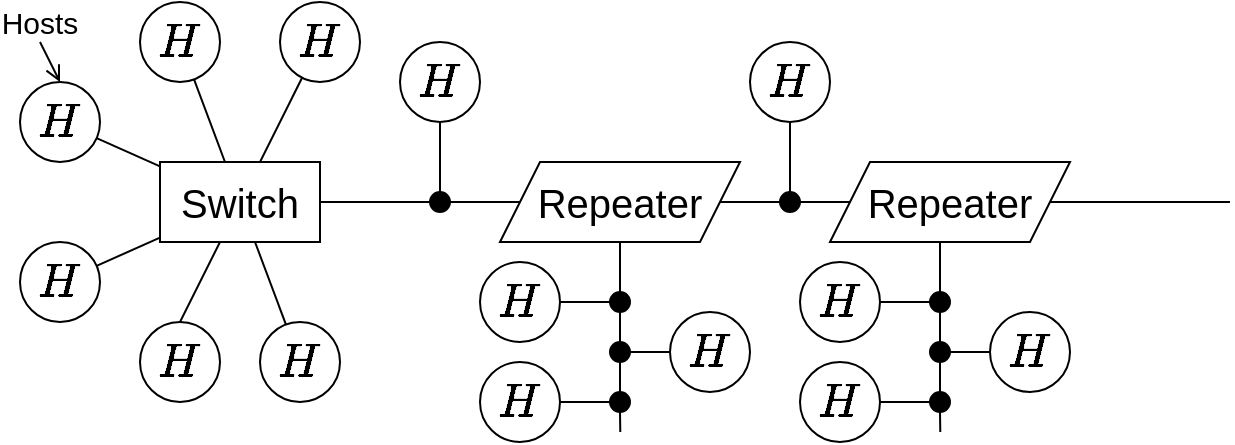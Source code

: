 <mxfile version="13.9.9" type="device"><diagram id="Pi-258HN37LNLtU3Z6bT" name="Page-1"><mxGraphModel dx="1086" dy="966" grid="1" gridSize="10" guides="1" tooltips="1" connect="1" arrows="1" fold="1" page="1" pageScale="1" pageWidth="850" pageHeight="1100" math="1" shadow="0"><root><mxCell id="0"/><mxCell id="1" parent="0"/><mxCell id="GYpQ1v1o9AomTfpGSQ-h-2" style="rounded=0;orthogonalLoop=1;jettySize=auto;html=1;exitX=0.5;exitY=0;exitDx=0;exitDy=0;fontSize=20;endArrow=none;endFill=0;" edge="1" parent="1" source="GYpQ1v1o9AomTfpGSQ-h-3" target="GYpQ1v1o9AomTfpGSQ-h-14"><mxGeometry relative="1" as="geometry"><mxPoint x="126.667" y="140" as="targetPoint"/></mxGeometry></mxCell><mxCell id="GYpQ1v1o9AomTfpGSQ-h-3" value="$$H$$" style="ellipse;whiteSpace=wrap;html=1;aspect=fixed;fontSize=20;" vertex="1" parent="1"><mxGeometry x="80" y="180" width="40" height="40" as="geometry"/></mxCell><mxCell id="GYpQ1v1o9AomTfpGSQ-h-4" value="$$H$$" style="ellipse;whiteSpace=wrap;html=1;aspect=fixed;fontSize=20;" vertex="1" parent="1"><mxGeometry x="140" y="180" width="40" height="40" as="geometry"/></mxCell><mxCell id="GYpQ1v1o9AomTfpGSQ-h-5" style="edgeStyle=none;rounded=0;orthogonalLoop=1;jettySize=auto;html=1;endArrow=none;endFill=0;fontSize=20;" edge="1" parent="1" source="GYpQ1v1o9AomTfpGSQ-h-6" target="GYpQ1v1o9AomTfpGSQ-h-14"><mxGeometry relative="1" as="geometry"><mxPoint x="90" y="140" as="targetPoint"/></mxGeometry></mxCell><mxCell id="GYpQ1v1o9AomTfpGSQ-h-6" value="$$H$$" style="ellipse;whiteSpace=wrap;html=1;aspect=fixed;fontSize=20;" vertex="1" parent="1"><mxGeometry x="20" y="140" width="40" height="40" as="geometry"/></mxCell><mxCell id="GYpQ1v1o9AomTfpGSQ-h-7" style="edgeStyle=none;rounded=0;orthogonalLoop=1;jettySize=auto;html=1;endArrow=none;endFill=0;fontSize=20;" edge="1" parent="1" source="GYpQ1v1o9AomTfpGSQ-h-8" target="GYpQ1v1o9AomTfpGSQ-h-14"><mxGeometry relative="1" as="geometry"><mxPoint x="90" y="100" as="targetPoint"/></mxGeometry></mxCell><mxCell id="GYpQ1v1o9AomTfpGSQ-h-8" value="$$H$$" style="ellipse;whiteSpace=wrap;html=1;aspect=fixed;fontSize=20;" vertex="1" parent="1"><mxGeometry x="20" y="60" width="40" height="40" as="geometry"/></mxCell><mxCell id="GYpQ1v1o9AomTfpGSQ-h-9" style="edgeStyle=none;rounded=0;orthogonalLoop=1;jettySize=auto;html=1;endArrow=none;endFill=0;fontSize=20;" edge="1" parent="1" source="GYpQ1v1o9AomTfpGSQ-h-14" target="GYpQ1v1o9AomTfpGSQ-h-4"><mxGeometry relative="1" as="geometry"><mxPoint x="145" y="140" as="sourcePoint"/></mxGeometry></mxCell><mxCell id="GYpQ1v1o9AomTfpGSQ-h-10" style="edgeStyle=none;rounded=0;orthogonalLoop=1;jettySize=auto;html=1;endArrow=none;endFill=0;fontSize=20;" edge="1" parent="1" source="GYpQ1v1o9AomTfpGSQ-h-11" target="GYpQ1v1o9AomTfpGSQ-h-14"><mxGeometry relative="1" as="geometry"><mxPoint x="130" y="100" as="targetPoint"/></mxGeometry></mxCell><mxCell id="GYpQ1v1o9AomTfpGSQ-h-11" value="$$H$$" style="ellipse;whiteSpace=wrap;html=1;aspect=fixed;fontSize=20;" vertex="1" parent="1"><mxGeometry x="80" y="20" width="40" height="40" as="geometry"/></mxCell><mxCell id="GYpQ1v1o9AomTfpGSQ-h-12" style="edgeStyle=none;rounded=0;orthogonalLoop=1;jettySize=auto;html=1;endArrow=none;endFill=0;fontSize=20;" edge="1" parent="1" source="GYpQ1v1o9AomTfpGSQ-h-13" target="GYpQ1v1o9AomTfpGSQ-h-14"><mxGeometry relative="1" as="geometry"><mxPoint x="147.5" y="100" as="targetPoint"/></mxGeometry></mxCell><mxCell id="GYpQ1v1o9AomTfpGSQ-h-13" value="$$H$$" style="ellipse;whiteSpace=wrap;html=1;aspect=fixed;fontSize=20;" vertex="1" parent="1"><mxGeometry x="150" y="20" width="40" height="40" as="geometry"/></mxCell><mxCell id="GYpQ1v1o9AomTfpGSQ-h-20" style="edgeStyle=orthogonalEdgeStyle;rounded=0;orthogonalLoop=1;jettySize=auto;html=1;exitX=1;exitY=0.5;exitDx=0;exitDy=0;endArrow=none;endFill=0;" edge="1" parent="1" source="GYpQ1v1o9AomTfpGSQ-h-25" target="GYpQ1v1o9AomTfpGSQ-h-19"><mxGeometry relative="1" as="geometry"/></mxCell><mxCell id="GYpQ1v1o9AomTfpGSQ-h-14" value="Switch" style="rounded=0;whiteSpace=wrap;html=1;fontSize=20;" vertex="1" parent="1"><mxGeometry x="90" y="100" width="80" height="40" as="geometry"/></mxCell><mxCell id="GYpQ1v1o9AomTfpGSQ-h-15" style="edgeStyle=none;rounded=0;orthogonalLoop=1;jettySize=auto;html=1;exitX=0.5;exitY=1;exitDx=0;exitDy=0;entryX=0.5;entryY=0;entryDx=0;entryDy=0;endArrow=open;endFill=0;fontSize=20;" edge="1" parent="1" source="GYpQ1v1o9AomTfpGSQ-h-16" target="GYpQ1v1o9AomTfpGSQ-h-8"><mxGeometry relative="1" as="geometry"/></mxCell><mxCell id="GYpQ1v1o9AomTfpGSQ-h-16" value="Hosts" style="text;html=1;strokeColor=none;fillColor=none;align=center;verticalAlign=middle;whiteSpace=wrap;rounded=0;fontSize=15;" vertex="1" parent="1"><mxGeometry x="10" y="20" width="40" height="20" as="geometry"/></mxCell><mxCell id="GYpQ1v1o9AomTfpGSQ-h-22" style="edgeStyle=orthogonalEdgeStyle;rounded=0;orthogonalLoop=1;jettySize=auto;html=1;exitX=1;exitY=0.5;exitDx=0;exitDy=0;entryX=0;entryY=0.5;entryDx=0;entryDy=0;endArrow=none;endFill=0;" edge="1" parent="1" source="GYpQ1v1o9AomTfpGSQ-h-43" target="GYpQ1v1o9AomTfpGSQ-h-21"><mxGeometry relative="1" as="geometry"/></mxCell><mxCell id="GYpQ1v1o9AomTfpGSQ-h-29" style="edgeStyle=orthogonalEdgeStyle;rounded=0;orthogonalLoop=1;jettySize=auto;html=1;exitX=0.5;exitY=1;exitDx=0;exitDy=0;endArrow=none;endFill=0;" edge="1" parent="1" source="GYpQ1v1o9AomTfpGSQ-h-34"><mxGeometry relative="1" as="geometry"><mxPoint x="320.143" y="235" as="targetPoint"/></mxGeometry></mxCell><mxCell id="GYpQ1v1o9AomTfpGSQ-h-19" value="&lt;span style=&quot;font-size: 20px&quot;&gt;Repeater&lt;/span&gt;" style="shape=parallelogram;perimeter=parallelogramPerimeter;whiteSpace=wrap;html=1;fixedSize=1;" vertex="1" parent="1"><mxGeometry x="260" y="100" width="120" height="40" as="geometry"/></mxCell><mxCell id="GYpQ1v1o9AomTfpGSQ-h-23" style="edgeStyle=orthogonalEdgeStyle;rounded=0;orthogonalLoop=1;jettySize=auto;html=1;exitX=1;exitY=0.5;exitDx=0;exitDy=0;endArrow=none;endFill=0;" edge="1" parent="1" source="GYpQ1v1o9AomTfpGSQ-h-21"><mxGeometry relative="1" as="geometry"><mxPoint x="625" y="120" as="targetPoint"/></mxGeometry></mxCell><mxCell id="GYpQ1v1o9AomTfpGSQ-h-24" style="edgeStyle=orthogonalEdgeStyle;rounded=0;orthogonalLoop=1;jettySize=auto;html=1;exitX=0.5;exitY=1;exitDx=0;exitDy=0;endArrow=none;endFill=0;" edge="1" parent="1" source="GYpQ1v1o9AomTfpGSQ-h-21"><mxGeometry relative="1" as="geometry"><mxPoint x="480" y="170" as="targetPoint"/></mxGeometry></mxCell><mxCell id="GYpQ1v1o9AomTfpGSQ-h-21" value="&lt;span style=&quot;font-size: 20px&quot;&gt;Repeater&lt;/span&gt;" style="shape=parallelogram;perimeter=parallelogramPerimeter;whiteSpace=wrap;html=1;fixedSize=1;" vertex="1" parent="1"><mxGeometry x="425" y="100" width="120" height="40" as="geometry"/></mxCell><mxCell id="GYpQ1v1o9AomTfpGSQ-h-25" value="" style="ellipse;whiteSpace=wrap;html=1;aspect=fixed;fillColor=#000000;" vertex="1" parent="1"><mxGeometry x="225" y="115" width="10" height="10" as="geometry"/></mxCell><mxCell id="GYpQ1v1o9AomTfpGSQ-h-26" style="edgeStyle=orthogonalEdgeStyle;rounded=0;orthogonalLoop=1;jettySize=auto;html=1;exitX=1;exitY=0.5;exitDx=0;exitDy=0;endArrow=none;endFill=0;" edge="1" parent="1" source="GYpQ1v1o9AomTfpGSQ-h-14" target="GYpQ1v1o9AomTfpGSQ-h-25"><mxGeometry relative="1" as="geometry"><mxPoint x="170" y="120" as="sourcePoint"/><mxPoint x="250" y="120" as="targetPoint"/></mxGeometry></mxCell><mxCell id="GYpQ1v1o9AomTfpGSQ-h-28" style="edgeStyle=orthogonalEdgeStyle;rounded=0;orthogonalLoop=1;jettySize=auto;html=1;endArrow=none;endFill=0;" edge="1" parent="1" source="GYpQ1v1o9AomTfpGSQ-h-27" target="GYpQ1v1o9AomTfpGSQ-h-25"><mxGeometry relative="1" as="geometry"/></mxCell><mxCell id="GYpQ1v1o9AomTfpGSQ-h-27" value="$$H$$" style="ellipse;whiteSpace=wrap;html=1;aspect=fixed;fontSize=20;" vertex="1" parent="1"><mxGeometry x="210" y="40" width="40" height="40" as="geometry"/></mxCell><mxCell id="GYpQ1v1o9AomTfpGSQ-h-30" value="" style="ellipse;whiteSpace=wrap;html=1;aspect=fixed;fillColor=#000000;" vertex="1" parent="1"><mxGeometry x="315" y="165" width="10" height="10" as="geometry"/></mxCell><mxCell id="GYpQ1v1o9AomTfpGSQ-h-31" style="edgeStyle=orthogonalEdgeStyle;rounded=0;orthogonalLoop=1;jettySize=auto;html=1;exitX=0.5;exitY=1;exitDx=0;exitDy=0;endArrow=none;endFill=0;" edge="1" parent="1" source="GYpQ1v1o9AomTfpGSQ-h-19" target="GYpQ1v1o9AomTfpGSQ-h-30"><mxGeometry relative="1" as="geometry"><mxPoint x="320.143" y="260" as="targetPoint"/><mxPoint x="320" y="140" as="sourcePoint"/><Array as="points"><mxPoint x="320" y="160"/><mxPoint x="320" y="160"/></Array></mxGeometry></mxCell><mxCell id="GYpQ1v1o9AomTfpGSQ-h-32" value="" style="ellipse;whiteSpace=wrap;html=1;aspect=fixed;fillColor=#000000;" vertex="1" parent="1"><mxGeometry x="315" y="190" width="10" height="10" as="geometry"/></mxCell><mxCell id="GYpQ1v1o9AomTfpGSQ-h-33" style="edgeStyle=orthogonalEdgeStyle;rounded=0;orthogonalLoop=1;jettySize=auto;html=1;exitX=0.5;exitY=1;exitDx=0;exitDy=0;endArrow=none;endFill=0;" edge="1" parent="1" source="GYpQ1v1o9AomTfpGSQ-h-30" target="GYpQ1v1o9AomTfpGSQ-h-32"><mxGeometry relative="1" as="geometry"><mxPoint x="320.143" y="255" as="targetPoint"/><mxPoint x="320" y="160" as="sourcePoint"/></mxGeometry></mxCell><mxCell id="GYpQ1v1o9AomTfpGSQ-h-34" value="" style="ellipse;whiteSpace=wrap;html=1;aspect=fixed;fillColor=#000000;" vertex="1" parent="1"><mxGeometry x="315" y="215" width="10" height="10" as="geometry"/></mxCell><mxCell id="GYpQ1v1o9AomTfpGSQ-h-35" style="edgeStyle=orthogonalEdgeStyle;rounded=0;orthogonalLoop=1;jettySize=auto;html=1;exitX=0.5;exitY=1;exitDx=0;exitDy=0;endArrow=none;endFill=0;" edge="1" parent="1" source="GYpQ1v1o9AomTfpGSQ-h-32" target="GYpQ1v1o9AomTfpGSQ-h-34"><mxGeometry relative="1" as="geometry"><mxPoint x="320.143" y="255" as="targetPoint"/><mxPoint x="320" y="200" as="sourcePoint"/></mxGeometry></mxCell><mxCell id="GYpQ1v1o9AomTfpGSQ-h-37" style="edgeStyle=orthogonalEdgeStyle;rounded=0;orthogonalLoop=1;jettySize=auto;html=1;exitX=1;exitY=0.5;exitDx=0;exitDy=0;endArrow=none;endFill=0;" edge="1" parent="1" source="GYpQ1v1o9AomTfpGSQ-h-36" target="GYpQ1v1o9AomTfpGSQ-h-30"><mxGeometry relative="1" as="geometry"><mxPoint x="320" y="170" as="targetPoint"/></mxGeometry></mxCell><mxCell id="GYpQ1v1o9AomTfpGSQ-h-36" value="$$H$$" style="ellipse;whiteSpace=wrap;html=1;aspect=fixed;fontSize=20;" vertex="1" parent="1"><mxGeometry x="250" y="150" width="40" height="40" as="geometry"/></mxCell><mxCell id="GYpQ1v1o9AomTfpGSQ-h-39" style="edgeStyle=orthogonalEdgeStyle;rounded=0;orthogonalLoop=1;jettySize=auto;html=1;endArrow=none;endFill=0;" edge="1" parent="1" source="GYpQ1v1o9AomTfpGSQ-h-38" target="GYpQ1v1o9AomTfpGSQ-h-32"><mxGeometry relative="1" as="geometry"/></mxCell><mxCell id="GYpQ1v1o9AomTfpGSQ-h-38" value="$$H$$" style="ellipse;whiteSpace=wrap;html=1;aspect=fixed;fontSize=20;" vertex="1" parent="1"><mxGeometry x="345" y="175" width="40" height="40" as="geometry"/></mxCell><mxCell id="GYpQ1v1o9AomTfpGSQ-h-42" style="edgeStyle=orthogonalEdgeStyle;rounded=0;orthogonalLoop=1;jettySize=auto;html=1;endArrow=none;endFill=0;" edge="1" parent="1" source="GYpQ1v1o9AomTfpGSQ-h-41" target="GYpQ1v1o9AomTfpGSQ-h-34"><mxGeometry relative="1" as="geometry"/></mxCell><mxCell id="GYpQ1v1o9AomTfpGSQ-h-41" value="$$H$$" style="ellipse;whiteSpace=wrap;html=1;aspect=fixed;fontSize=20;" vertex="1" parent="1"><mxGeometry x="250" y="200" width="40" height="40" as="geometry"/></mxCell><mxCell id="GYpQ1v1o9AomTfpGSQ-h-43" value="" style="ellipse;whiteSpace=wrap;html=1;aspect=fixed;fillColor=#000000;" vertex="1" parent="1"><mxGeometry x="400" y="115" width="10" height="10" as="geometry"/></mxCell><mxCell id="GYpQ1v1o9AomTfpGSQ-h-44" style="edgeStyle=orthogonalEdgeStyle;rounded=0;orthogonalLoop=1;jettySize=auto;html=1;exitX=1;exitY=0.5;exitDx=0;exitDy=0;entryX=0;entryY=0.5;entryDx=0;entryDy=0;endArrow=none;endFill=0;" edge="1" parent="1" source="GYpQ1v1o9AomTfpGSQ-h-19" target="GYpQ1v1o9AomTfpGSQ-h-43"><mxGeometry relative="1" as="geometry"><mxPoint x="370" y="120" as="sourcePoint"/><mxPoint x="470" y="120" as="targetPoint"/></mxGeometry></mxCell><mxCell id="GYpQ1v1o9AomTfpGSQ-h-46" style="edgeStyle=orthogonalEdgeStyle;rounded=0;orthogonalLoop=1;jettySize=auto;html=1;exitX=0.5;exitY=1;exitDx=0;exitDy=0;endArrow=none;endFill=0;" edge="1" parent="1" source="GYpQ1v1o9AomTfpGSQ-h-45" target="GYpQ1v1o9AomTfpGSQ-h-43"><mxGeometry relative="1" as="geometry"/></mxCell><mxCell id="GYpQ1v1o9AomTfpGSQ-h-45" value="$$H$$" style="ellipse;whiteSpace=wrap;html=1;aspect=fixed;fontSize=20;" vertex="1" parent="1"><mxGeometry x="385" y="40" width="40" height="40" as="geometry"/></mxCell><mxCell id="GYpQ1v1o9AomTfpGSQ-h-47" style="edgeStyle=orthogonalEdgeStyle;rounded=0;orthogonalLoop=1;jettySize=auto;html=1;exitX=0.5;exitY=1;exitDx=0;exitDy=0;endArrow=none;endFill=0;" edge="1" parent="1" source="GYpQ1v1o9AomTfpGSQ-h-51"><mxGeometry relative="1" as="geometry"><mxPoint x="480.143" y="235" as="targetPoint"/></mxGeometry></mxCell><mxCell id="GYpQ1v1o9AomTfpGSQ-h-48" value="" style="ellipse;whiteSpace=wrap;html=1;aspect=fixed;fillColor=#000000;" vertex="1" parent="1"><mxGeometry x="475" y="165" width="10" height="10" as="geometry"/></mxCell><mxCell id="GYpQ1v1o9AomTfpGSQ-h-49" value="" style="ellipse;whiteSpace=wrap;html=1;aspect=fixed;fillColor=#000000;" vertex="1" parent="1"><mxGeometry x="475" y="190" width="10" height="10" as="geometry"/></mxCell><mxCell id="GYpQ1v1o9AomTfpGSQ-h-50" style="edgeStyle=orthogonalEdgeStyle;rounded=0;orthogonalLoop=1;jettySize=auto;html=1;exitX=0.5;exitY=1;exitDx=0;exitDy=0;endArrow=none;endFill=0;" edge="1" parent="1" source="GYpQ1v1o9AomTfpGSQ-h-48" target="GYpQ1v1o9AomTfpGSQ-h-49"><mxGeometry relative="1" as="geometry"><mxPoint x="480.143" y="255" as="targetPoint"/><mxPoint x="480" y="160" as="sourcePoint"/></mxGeometry></mxCell><mxCell id="GYpQ1v1o9AomTfpGSQ-h-51" value="" style="ellipse;whiteSpace=wrap;html=1;aspect=fixed;fillColor=#000000;" vertex="1" parent="1"><mxGeometry x="475" y="215" width="10" height="10" as="geometry"/></mxCell><mxCell id="GYpQ1v1o9AomTfpGSQ-h-52" style="edgeStyle=orthogonalEdgeStyle;rounded=0;orthogonalLoop=1;jettySize=auto;html=1;exitX=0.5;exitY=1;exitDx=0;exitDy=0;endArrow=none;endFill=0;" edge="1" parent="1" source="GYpQ1v1o9AomTfpGSQ-h-49" target="GYpQ1v1o9AomTfpGSQ-h-51"><mxGeometry relative="1" as="geometry"><mxPoint x="480.143" y="255" as="targetPoint"/><mxPoint x="480" y="200" as="sourcePoint"/></mxGeometry></mxCell><mxCell id="GYpQ1v1o9AomTfpGSQ-h-53" style="edgeStyle=orthogonalEdgeStyle;rounded=0;orthogonalLoop=1;jettySize=auto;html=1;exitX=1;exitY=0.5;exitDx=0;exitDy=0;endArrow=none;endFill=0;" edge="1" parent="1" source="GYpQ1v1o9AomTfpGSQ-h-54" target="GYpQ1v1o9AomTfpGSQ-h-48"><mxGeometry relative="1" as="geometry"><mxPoint x="480" y="170" as="targetPoint"/></mxGeometry></mxCell><mxCell id="GYpQ1v1o9AomTfpGSQ-h-54" value="$$H$$" style="ellipse;whiteSpace=wrap;html=1;aspect=fixed;fontSize=20;" vertex="1" parent="1"><mxGeometry x="410" y="150" width="40" height="40" as="geometry"/></mxCell><mxCell id="GYpQ1v1o9AomTfpGSQ-h-55" style="edgeStyle=orthogonalEdgeStyle;rounded=0;orthogonalLoop=1;jettySize=auto;html=1;endArrow=none;endFill=0;" edge="1" parent="1" source="GYpQ1v1o9AomTfpGSQ-h-56" target="GYpQ1v1o9AomTfpGSQ-h-49"><mxGeometry relative="1" as="geometry"/></mxCell><mxCell id="GYpQ1v1o9AomTfpGSQ-h-56" value="$$H$$" style="ellipse;whiteSpace=wrap;html=1;aspect=fixed;fontSize=20;" vertex="1" parent="1"><mxGeometry x="505" y="175" width="40" height="40" as="geometry"/></mxCell><mxCell id="GYpQ1v1o9AomTfpGSQ-h-57" style="edgeStyle=orthogonalEdgeStyle;rounded=0;orthogonalLoop=1;jettySize=auto;html=1;endArrow=none;endFill=0;" edge="1" parent="1" source="GYpQ1v1o9AomTfpGSQ-h-58" target="GYpQ1v1o9AomTfpGSQ-h-51"><mxGeometry relative="1" as="geometry"/></mxCell><mxCell id="GYpQ1v1o9AomTfpGSQ-h-58" value="$$H$$" style="ellipse;whiteSpace=wrap;html=1;aspect=fixed;fontSize=20;" vertex="1" parent="1"><mxGeometry x="410" y="200" width="40" height="40" as="geometry"/></mxCell></root></mxGraphModel></diagram></mxfile>